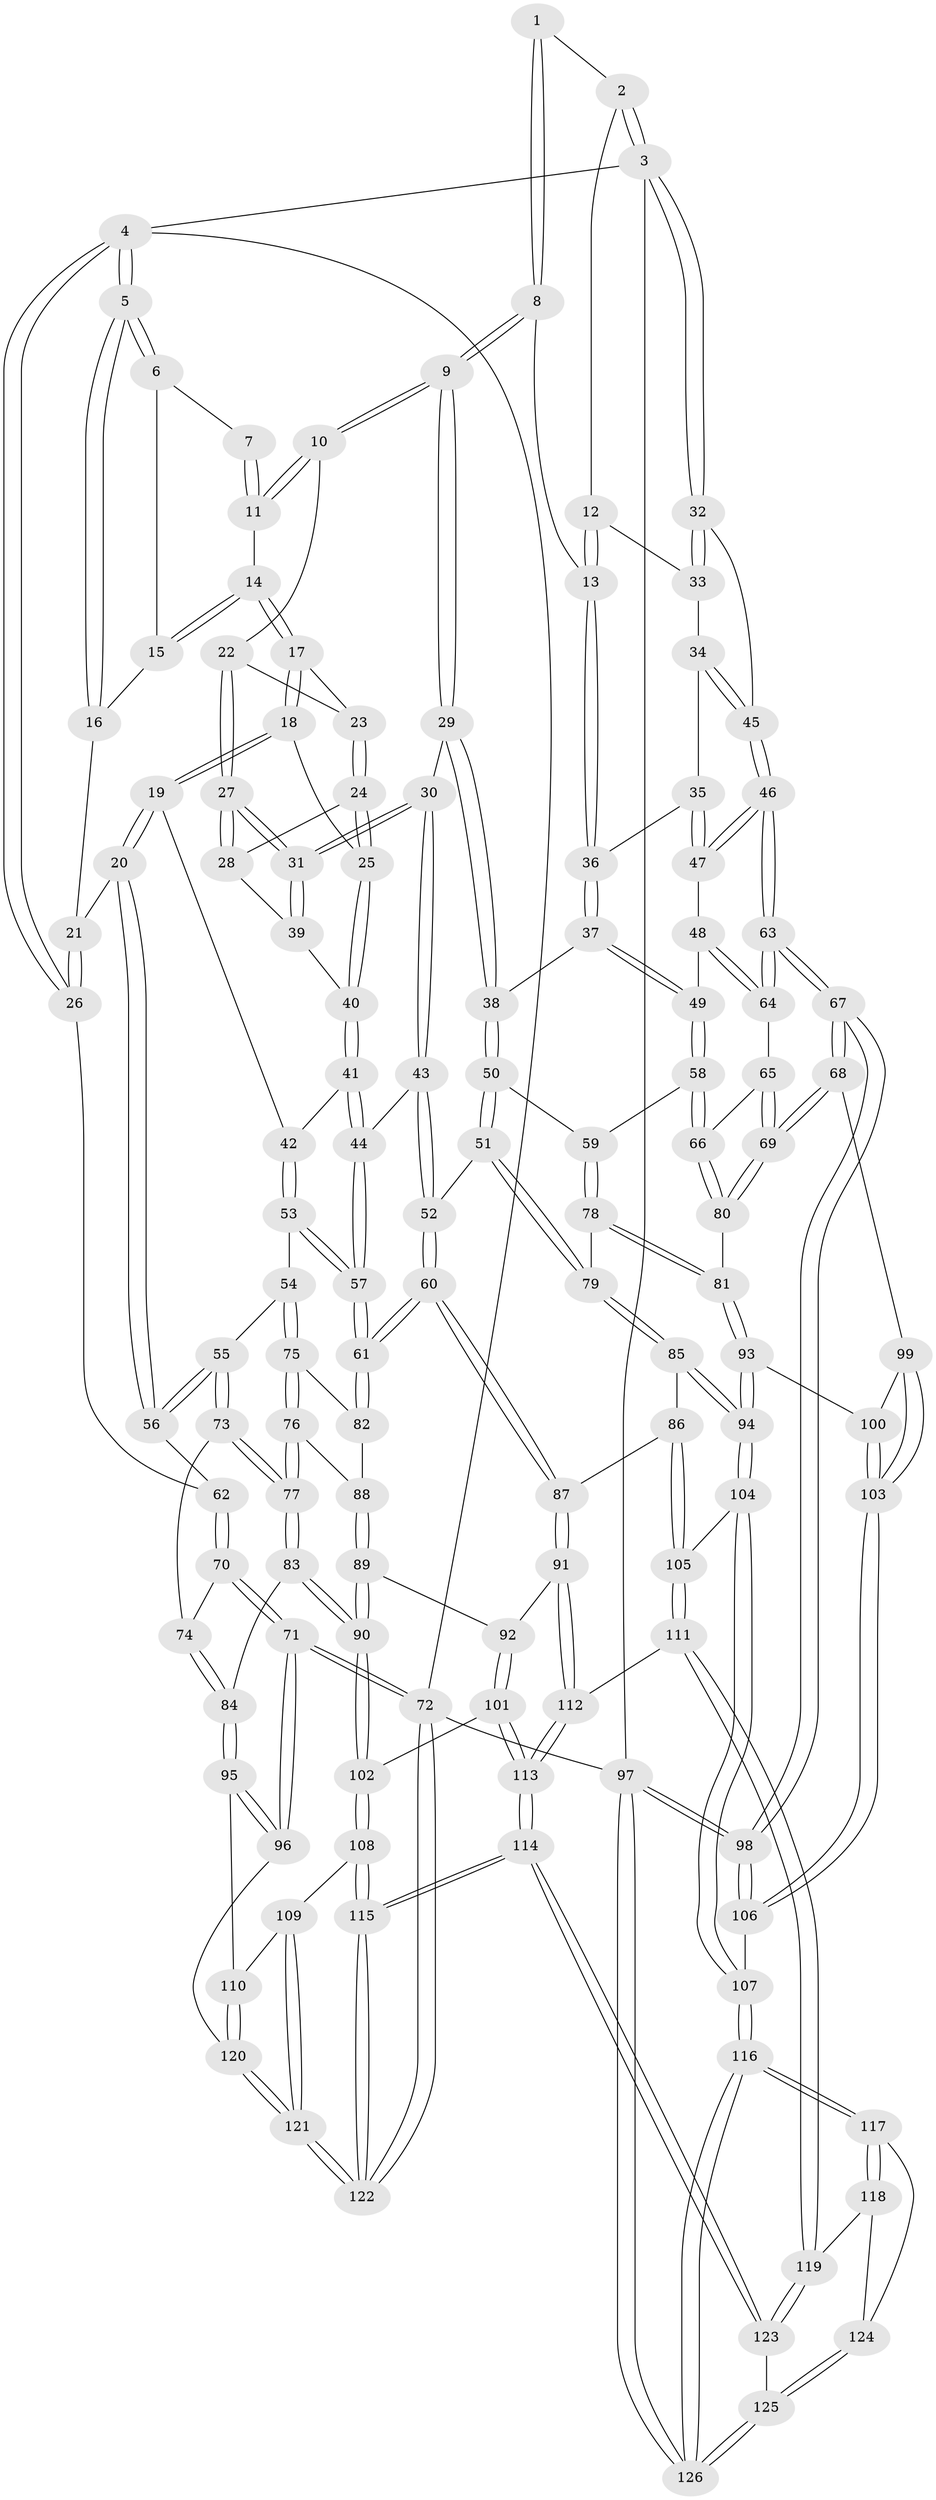 // Generated by graph-tools (version 1.1) at 2025/51/03/09/25 03:51:05]
// undirected, 126 vertices, 312 edges
graph export_dot {
graph [start="1"]
  node [color=gray90,style=filled];
  1 [pos="+0.8576074229923584+0"];
  2 [pos="+0.9785061693005705+0"];
  3 [pos="+1+0"];
  4 [pos="+0+0"];
  5 [pos="+0+0"];
  6 [pos="+0.3814881566942727+0"];
  7 [pos="+0.7137562230238254+0"];
  8 [pos="+0.8277436368668784+0.12035781270593328"];
  9 [pos="+0.7429203133252698+0.14319584017442336"];
  10 [pos="+0.7027051383585945+0.12306220040418328"];
  11 [pos="+0.6910559282529092+0.08269341685704741"];
  12 [pos="+0.9099567874097431+0.14245207162453455"];
  13 [pos="+0.8996157481888744+0.14606805893878422"];
  14 [pos="+0.4257220909941966+0.021043816258094084"];
  15 [pos="+0.3956411250755286+0"];
  16 [pos="+0.21781171114135056+0.128398070183581"];
  17 [pos="+0.4291092026791801+0.05507310564210266"];
  18 [pos="+0.41589915527824434+0.17737685015665572"];
  19 [pos="+0.3421057508927844+0.23669412548164315"];
  20 [pos="+0.25125337593566877+0.2965482110924021"];
  21 [pos="+0.21094751503254563+0.15744268655599072"];
  22 [pos="+0.660110441762632+0.15090285750894727"];
  23 [pos="+0.6212383379055406+0.1474567081443704"];
  24 [pos="+0.5316688864722903+0.20010272290622239"];
  25 [pos="+0.4335454700704654+0.19085448198855673"];
  26 [pos="+0+0"];
  27 [pos="+0.6266399139103286+0.23193010699370548"];
  28 [pos="+0.5690390546882079+0.22071159822282765"];
  29 [pos="+0.7691894228897813+0.309870114967438"];
  30 [pos="+0.6441868842377847+0.327273002825777"];
  31 [pos="+0.6371639765825206+0.3042780880477069"];
  32 [pos="+1+0.07045411347103549"];
  33 [pos="+0.9845674966515578+0.14671533558186178"];
  34 [pos="+0.9602045543815654+0.29201407310508565"];
  35 [pos="+0.9421749263892659+0.29528668454813095"];
  36 [pos="+0.8790846387497165+0.28391147022507707"];
  37 [pos="+0.8302946027467841+0.3170402653179986"];
  38 [pos="+0.7836616812395986+0.31886587754920576"];
  39 [pos="+0.5614344905246585+0.25931902808125207"];
  40 [pos="+0.4881039025213434+0.2755030554211889"];
  41 [pos="+0.49654698344685105+0.2960355208188923"];
  42 [pos="+0.4622024499474024+0.3726352738231803"];
  43 [pos="+0.6245876145129885+0.3492102567687623"];
  44 [pos="+0.6069503369185153+0.3510247507657927"];
  45 [pos="+1+0.34644100624081353"];
  46 [pos="+1+0.3740114672910488"];
  47 [pos="+0.9511316036304543+0.3743938480129303"];
  48 [pos="+0.9087030168977527+0.4261932650916949"];
  49 [pos="+0.9060715401104842+0.42610085800939324"];
  50 [pos="+0.7660450549715667+0.45622037602733295"];
  51 [pos="+0.7289972754916616+0.4901574620683703"];
  52 [pos="+0.6602916314239446+0.49575599924775876"];
  53 [pos="+0.44713874233106754+0.44623287499915326"];
  54 [pos="+0.304257158286233+0.40125496651428066"];
  55 [pos="+0.23496212682428622+0.35122695531909826"];
  56 [pos="+0.23148977543615085+0.3282873511550048"];
  57 [pos="+0.46435507650519603+0.4632807522226486"];
  58 [pos="+0.8768708320403793+0.4602652165886881"];
  59 [pos="+0.8522774665801949+0.4771677794713866"];
  60 [pos="+0.5528834154133783+0.606611650635482"];
  61 [pos="+0.4959304338216015+0.5489276899273136"];
  62 [pos="+0+0.16244671840018668"];
  63 [pos="+1+0.40968735414026575"];
  64 [pos="+0.9746997340895232+0.4594097680910696"];
  65 [pos="+0.9628447972028773+0.4915771852914586"];
  66 [pos="+0.9359360057104493+0.5383317183147075"];
  67 [pos="+1+0.6311777619745984"];
  68 [pos="+1+0.6374943686987877"];
  69 [pos="+1+0.6288115605449522"];
  70 [pos="+0+0.4418221515992215"];
  71 [pos="+0+0.795680507871865"];
  72 [pos="+0+1"];
  73 [pos="+0.2158982141947476+0.38331899091033833"];
  74 [pos="+0.03714326440473164+0.4852671132644601"];
  75 [pos="+0.3213194663675025+0.518273100835103"];
  76 [pos="+0.283487334384225+0.5803052420044551"];
  77 [pos="+0.19666473221295253+0.5997430399749772"];
  78 [pos="+0.8589541562587085+0.5708123746149419"];
  79 [pos="+0.7954364428108341+0.5923888266632776"];
  80 [pos="+0.9254068640341786+0.5916710096219256"];
  81 [pos="+0.9212686474413865+0.592750883074091"];
  82 [pos="+0.38934832704834094+0.5689880589436503"];
  83 [pos="+0.17284776561111456+0.636929650876521"];
  84 [pos="+0.13167913804069004+0.6482260137912959"];
  85 [pos="+0.7735897069185764+0.6379324453855902"];
  86 [pos="+0.6844762492620712+0.6760805393590116"];
  87 [pos="+0.5549542454145548+0.6204663225106566"];
  88 [pos="+0.3435682154300471+0.602886679236706"];
  89 [pos="+0.34379906184255477+0.6619422697572024"];
  90 [pos="+0.2581217335139302+0.7043651959178072"];
  91 [pos="+0.5323487752762589+0.6609552210450613"];
  92 [pos="+0.40943106008239916+0.6899852875445673"];
  93 [pos="+0.8769674513406329+0.709113959965383"];
  94 [pos="+0.8595666712307221+0.7185540016391233"];
  95 [pos="+0.0187892833134082+0.7529266618683491"];
  96 [pos="+0+0.771919424648433"];
  97 [pos="+1+1"];
  98 [pos="+1+0.9848133648691504"];
  99 [pos="+1+0.6863830662853956"];
  100 [pos="+0.9156172178960633+0.7169845751463457"];
  101 [pos="+0.3377282888400686+0.8004311347788606"];
  102 [pos="+0.28826921412482553+0.7902588688570197"];
  103 [pos="+0.9620405657820214+0.7820067480752785"];
  104 [pos="+0.841066458463114+0.7712273726912036"];
  105 [pos="+0.7370339644659674+0.8158916428001327"];
  106 [pos="+0.9704592505218917+0.8766361676974544"];
  107 [pos="+0.9524195266129262+0.8785615493516253"];
  108 [pos="+0.22579457915689685+0.8526093508440578"];
  109 [pos="+0.19471816127707572+0.8595082653910844"];
  110 [pos="+0.1573323355545399+0.8402093878455877"];
  111 [pos="+0.7244889889013864+0.8470264080707337"];
  112 [pos="+0.5248400280261099+0.7836083027107796"];
  113 [pos="+0.46337852032329474+0.9016360687395847"];
  114 [pos="+0.48430348822335106+1"];
  115 [pos="+0.4702594151332346+1"];
  116 [pos="+0.8911580101533015+0.924204252368226"];
  117 [pos="+0.8904325194107713+0.9241565217714365"];
  118 [pos="+0.7914419021212385+0.8916493870341805"];
  119 [pos="+0.7249585587790696+0.860477278883171"];
  120 [pos="+0.09719246225804+0.9350017733191894"];
  121 [pos="+0.1501344730185076+1"];
  122 [pos="+0.14799385148328817+1"];
  123 [pos="+0.5668438267789263+1"];
  124 [pos="+0.8020247675462351+0.9810835183293799"];
  125 [pos="+0.6181750312242582+1"];
  126 [pos="+0.8730642864332773+1"];
  1 -- 2;
  1 -- 8;
  1 -- 8;
  2 -- 3;
  2 -- 3;
  2 -- 12;
  3 -- 4;
  3 -- 32;
  3 -- 32;
  3 -- 97;
  4 -- 5;
  4 -- 5;
  4 -- 26;
  4 -- 26;
  4 -- 72;
  5 -- 6;
  5 -- 6;
  5 -- 16;
  5 -- 16;
  6 -- 7;
  6 -- 15;
  7 -- 11;
  7 -- 11;
  8 -- 9;
  8 -- 9;
  8 -- 13;
  9 -- 10;
  9 -- 10;
  9 -- 29;
  9 -- 29;
  10 -- 11;
  10 -- 11;
  10 -- 22;
  11 -- 14;
  12 -- 13;
  12 -- 13;
  12 -- 33;
  13 -- 36;
  13 -- 36;
  14 -- 15;
  14 -- 15;
  14 -- 17;
  14 -- 17;
  15 -- 16;
  16 -- 21;
  17 -- 18;
  17 -- 18;
  17 -- 23;
  18 -- 19;
  18 -- 19;
  18 -- 25;
  19 -- 20;
  19 -- 20;
  19 -- 42;
  20 -- 21;
  20 -- 56;
  20 -- 56;
  21 -- 26;
  21 -- 26;
  22 -- 23;
  22 -- 27;
  22 -- 27;
  23 -- 24;
  23 -- 24;
  24 -- 25;
  24 -- 25;
  24 -- 28;
  25 -- 40;
  25 -- 40;
  26 -- 62;
  27 -- 28;
  27 -- 28;
  27 -- 31;
  27 -- 31;
  28 -- 39;
  29 -- 30;
  29 -- 38;
  29 -- 38;
  30 -- 31;
  30 -- 31;
  30 -- 43;
  30 -- 43;
  31 -- 39;
  31 -- 39;
  32 -- 33;
  32 -- 33;
  32 -- 45;
  33 -- 34;
  34 -- 35;
  34 -- 45;
  34 -- 45;
  35 -- 36;
  35 -- 47;
  35 -- 47;
  36 -- 37;
  36 -- 37;
  37 -- 38;
  37 -- 49;
  37 -- 49;
  38 -- 50;
  38 -- 50;
  39 -- 40;
  40 -- 41;
  40 -- 41;
  41 -- 42;
  41 -- 44;
  41 -- 44;
  42 -- 53;
  42 -- 53;
  43 -- 44;
  43 -- 52;
  43 -- 52;
  44 -- 57;
  44 -- 57;
  45 -- 46;
  45 -- 46;
  46 -- 47;
  46 -- 47;
  46 -- 63;
  46 -- 63;
  47 -- 48;
  48 -- 49;
  48 -- 64;
  48 -- 64;
  49 -- 58;
  49 -- 58;
  50 -- 51;
  50 -- 51;
  50 -- 59;
  51 -- 52;
  51 -- 79;
  51 -- 79;
  52 -- 60;
  52 -- 60;
  53 -- 54;
  53 -- 57;
  53 -- 57;
  54 -- 55;
  54 -- 75;
  54 -- 75;
  55 -- 56;
  55 -- 56;
  55 -- 73;
  55 -- 73;
  56 -- 62;
  57 -- 61;
  57 -- 61;
  58 -- 59;
  58 -- 66;
  58 -- 66;
  59 -- 78;
  59 -- 78;
  60 -- 61;
  60 -- 61;
  60 -- 87;
  60 -- 87;
  61 -- 82;
  61 -- 82;
  62 -- 70;
  62 -- 70;
  63 -- 64;
  63 -- 64;
  63 -- 67;
  63 -- 67;
  64 -- 65;
  65 -- 66;
  65 -- 69;
  65 -- 69;
  66 -- 80;
  66 -- 80;
  67 -- 68;
  67 -- 68;
  67 -- 98;
  67 -- 98;
  68 -- 69;
  68 -- 69;
  68 -- 99;
  69 -- 80;
  69 -- 80;
  70 -- 71;
  70 -- 71;
  70 -- 74;
  71 -- 72;
  71 -- 72;
  71 -- 96;
  71 -- 96;
  72 -- 122;
  72 -- 122;
  72 -- 97;
  73 -- 74;
  73 -- 77;
  73 -- 77;
  74 -- 84;
  74 -- 84;
  75 -- 76;
  75 -- 76;
  75 -- 82;
  76 -- 77;
  76 -- 77;
  76 -- 88;
  77 -- 83;
  77 -- 83;
  78 -- 79;
  78 -- 81;
  78 -- 81;
  79 -- 85;
  79 -- 85;
  80 -- 81;
  81 -- 93;
  81 -- 93;
  82 -- 88;
  83 -- 84;
  83 -- 90;
  83 -- 90;
  84 -- 95;
  84 -- 95;
  85 -- 86;
  85 -- 94;
  85 -- 94;
  86 -- 87;
  86 -- 105;
  86 -- 105;
  87 -- 91;
  87 -- 91;
  88 -- 89;
  88 -- 89;
  89 -- 90;
  89 -- 90;
  89 -- 92;
  90 -- 102;
  90 -- 102;
  91 -- 92;
  91 -- 112;
  91 -- 112;
  92 -- 101;
  92 -- 101;
  93 -- 94;
  93 -- 94;
  93 -- 100;
  94 -- 104;
  94 -- 104;
  95 -- 96;
  95 -- 96;
  95 -- 110;
  96 -- 120;
  97 -- 98;
  97 -- 98;
  97 -- 126;
  97 -- 126;
  98 -- 106;
  98 -- 106;
  99 -- 100;
  99 -- 103;
  99 -- 103;
  100 -- 103;
  100 -- 103;
  101 -- 102;
  101 -- 113;
  101 -- 113;
  102 -- 108;
  102 -- 108;
  103 -- 106;
  103 -- 106;
  104 -- 105;
  104 -- 107;
  104 -- 107;
  105 -- 111;
  105 -- 111;
  106 -- 107;
  107 -- 116;
  107 -- 116;
  108 -- 109;
  108 -- 115;
  108 -- 115;
  109 -- 110;
  109 -- 121;
  109 -- 121;
  110 -- 120;
  110 -- 120;
  111 -- 112;
  111 -- 119;
  111 -- 119;
  112 -- 113;
  112 -- 113;
  113 -- 114;
  113 -- 114;
  114 -- 115;
  114 -- 115;
  114 -- 123;
  114 -- 123;
  115 -- 122;
  115 -- 122;
  116 -- 117;
  116 -- 117;
  116 -- 126;
  116 -- 126;
  117 -- 118;
  117 -- 118;
  117 -- 124;
  118 -- 119;
  118 -- 124;
  119 -- 123;
  119 -- 123;
  120 -- 121;
  120 -- 121;
  121 -- 122;
  121 -- 122;
  123 -- 125;
  124 -- 125;
  124 -- 125;
  125 -- 126;
  125 -- 126;
}
